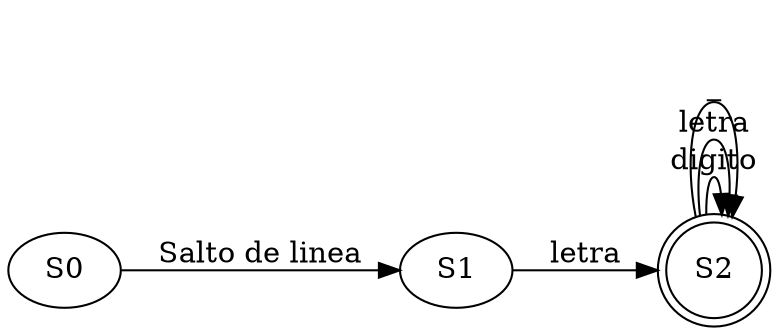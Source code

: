 digraph G {
	rankdir=LR
	S0 -> S1 [label="Salto de linea"]	S1 -> S2 [label="letra"]	S2 [shape="doublecircle"]	S2 -> S2 [label="digito"]	S2 -> S2 [label="letra"]	S2 -> S2 [label="_"]
}